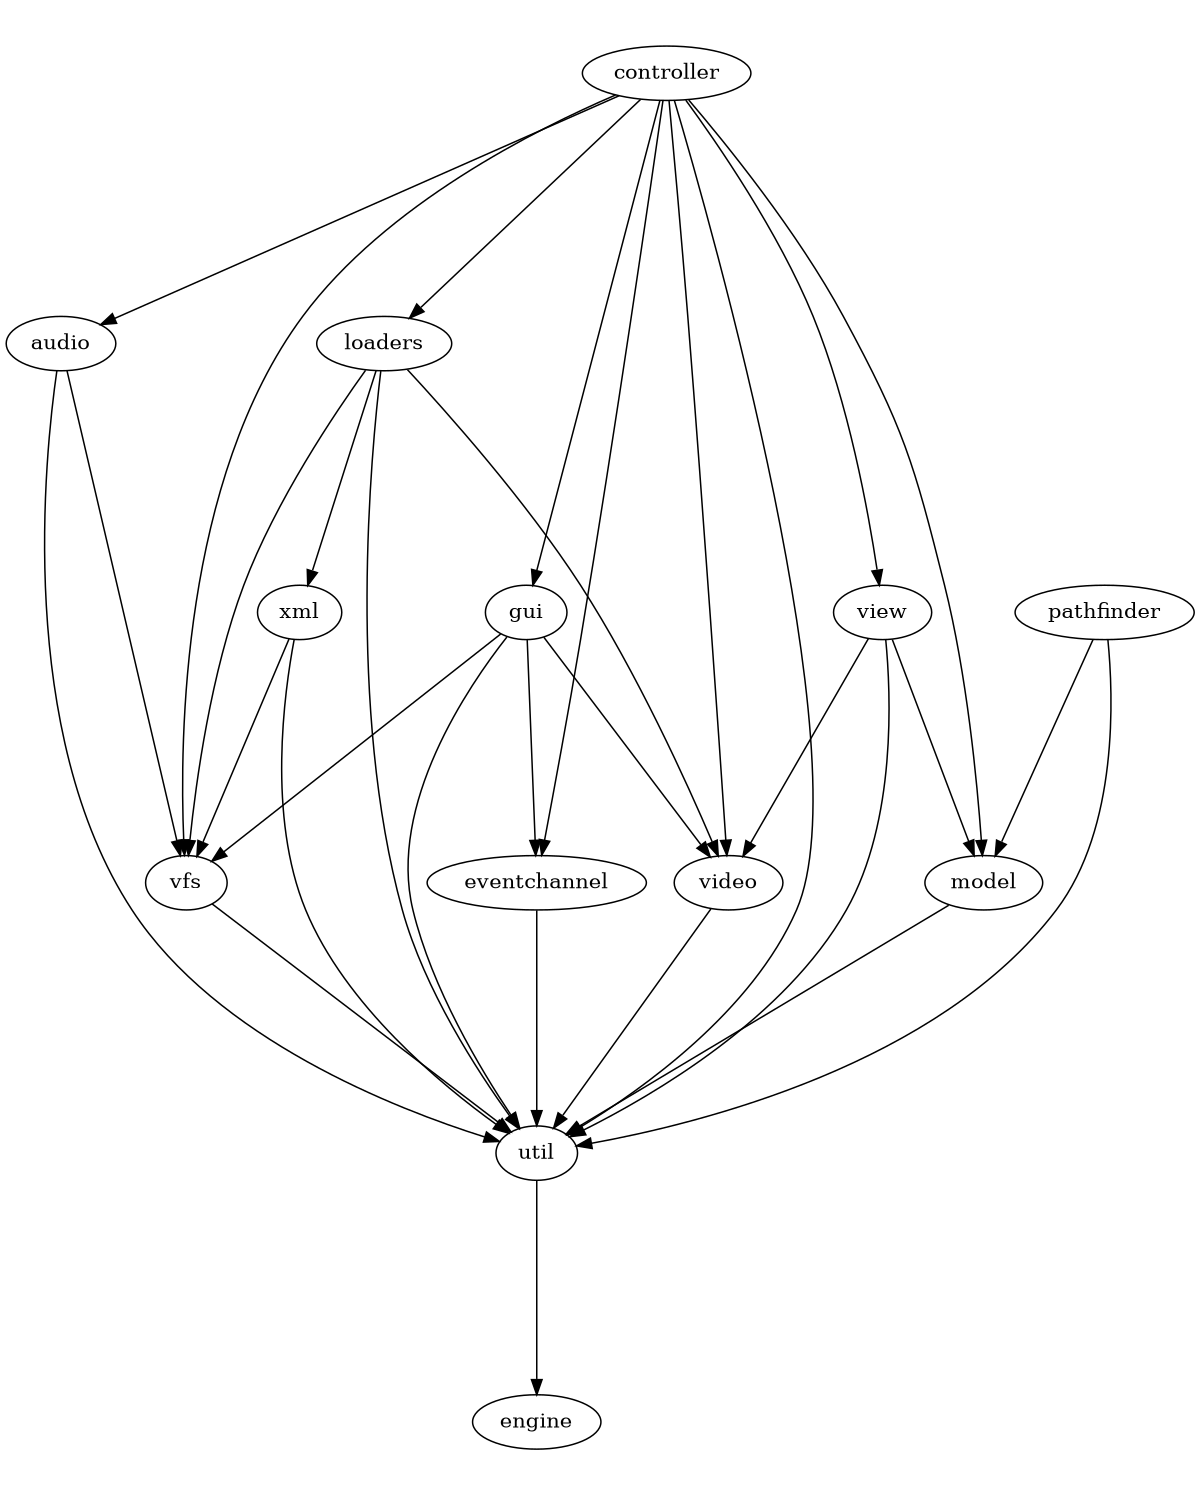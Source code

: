 digraph "source tree" {
    overlap=scale;
    size="8,10";
    ratio="fill";
    fontsize="16";
    fontname="Helvetica";
    clusterrank="local";
    "audio" -> "util"
    "audio" -> "vfs"
    "controller" -> "audio"
    "controller" -> "eventchannel"
    "controller" -> "gui"
    "controller" -> "loaders"
    "controller" -> "model"
    "controller" -> "util"
    "controller" -> "vfs"
    "controller" -> "video"
    "controller" -> "view"
    "eventchannel" -> "util"
    "gui" -> "eventchannel"
    "gui" -> "util"
    "gui" -> "vfs"
    "gui" -> "video"
    "loaders" -> "util"
    "loaders" -> "vfs"
    "loaders" -> "video"
    "loaders" -> "xml"
    "model" -> "util"
    "pathfinder" -> "model"
    "pathfinder" -> "util"
    "util" -> "engine"
    "vfs" -> "util"
    "video" -> "util"
    "view" -> "model"
    "view" -> "util"
    "view" -> "video"
    "xml" -> "util"
    "xml" -> "vfs"
}
